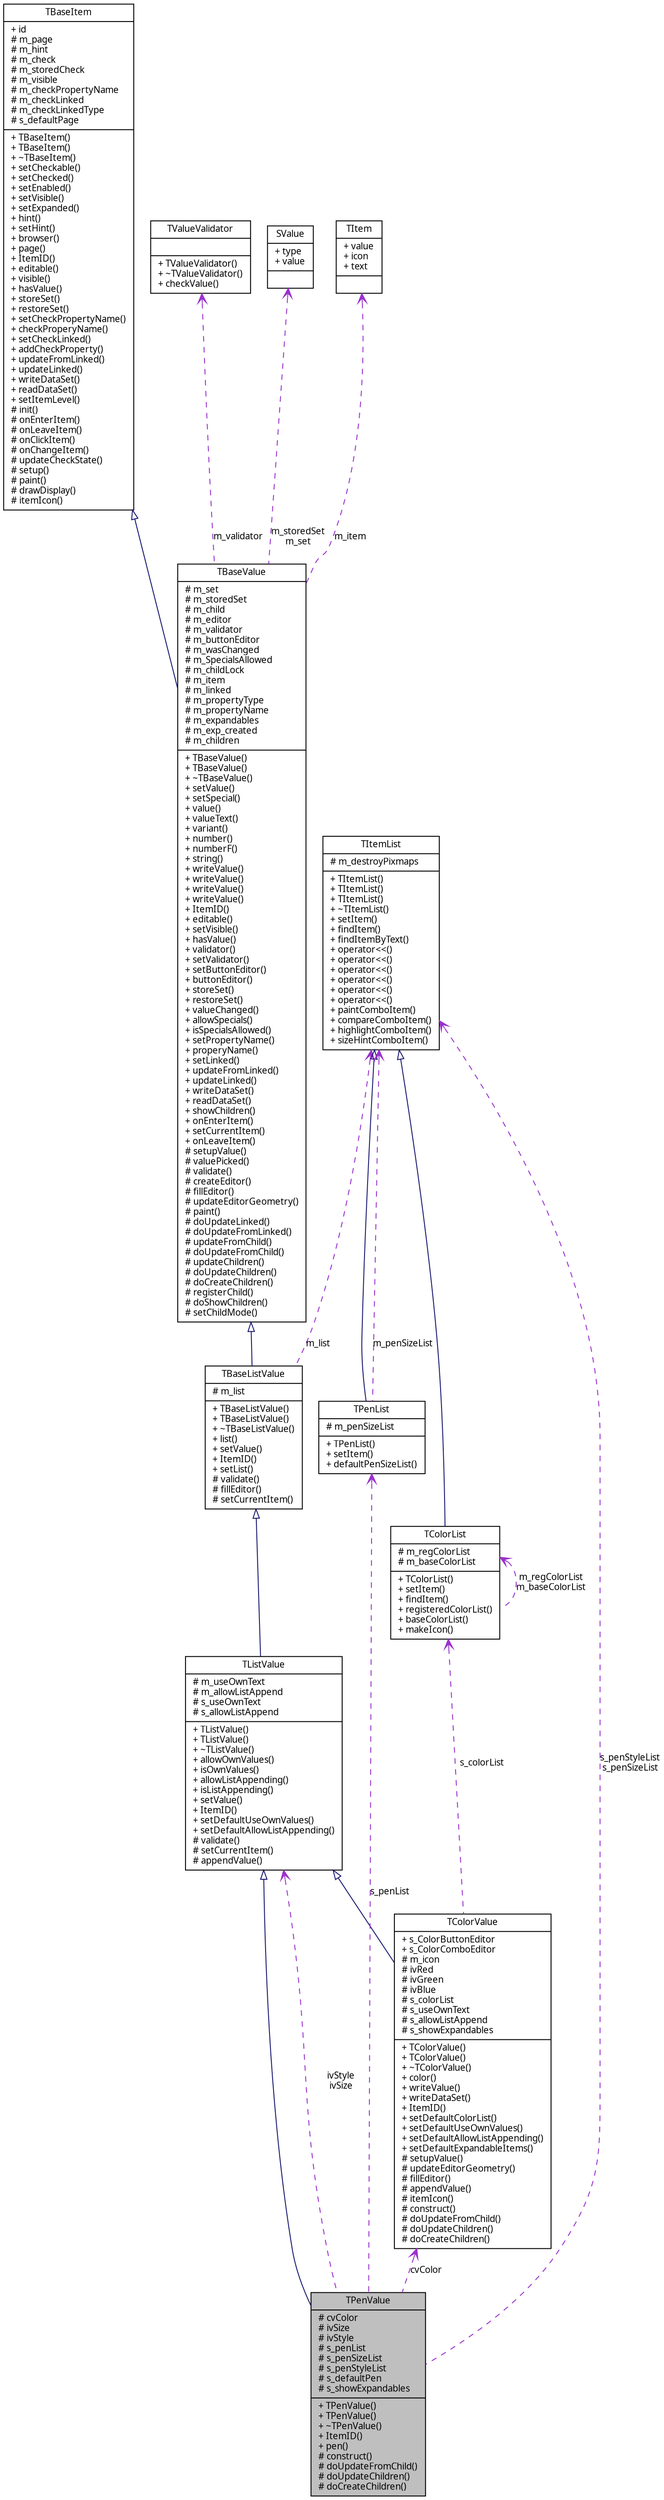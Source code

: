 digraph G
{
  edge [fontname="FreeSans.ttf",fontsize=10,labelfontname="FreeSans.ttf",labelfontsize=10];
  node [fontname="FreeSans.ttf",fontsize=10,shape=record];
  Node1 [label="{TPenValue\n|# cvColor\l# ivSize\l# ivStyle\l# s_penList\l# s_penSizeList\l# s_penStyleList\l# s_defaultPen\l# s_showExpandables\l|+ TPenValue()\l+ TPenValue()\l+ ~TPenValue()\l+ ItemID()\l+ pen()\l# construct()\l# doUpdateFromChild()\l# doUpdateChildren()\l# doCreateChildren()\l}",height=0.2,width=0.4,color="black", fillcolor="grey75", style="filled" fontcolor="black"];
  Node2 -> Node1 [dir=back,color="midnightblue",fontsize=10,style="solid",arrowtail="empty",fontname="FreeSans.ttf"];
  Node2 [label="{TListValue\n|# m_useOwnText\l# m_allowListAppend\l# s_useOwnText\l# s_allowListAppend\l|+ TListValue()\l+ TListValue()\l+ ~TListValue()\l+ allowOwnValues()\l+ isOwnValues()\l+ allowListAppending()\l+ isListAppending()\l+ setValue()\l+ ItemID()\l+ setDefaultUseOwnValues()\l+ setDefaultAllowListAppending()\l# validate()\l# setCurrentItem()\l# appendValue()\l}",height=0.2,width=0.4,color="black", fillcolor="white", style="filled",URL="$classTListValue.html",tooltip="Represents common value item with list support. May be used directly with TItemList..."];
  Node3 -> Node2 [dir=back,color="midnightblue",fontsize=10,style="solid",arrowtail="empty",fontname="FreeSans.ttf"];
  Node3 [label="{TBaseListValue\n|# m_list\l|+ TBaseListValue()\l+ TBaseListValue()\l+ ~TBaseListValue()\l+ list()\l+ setValue()\l+ ItemID()\l+ setList()\l# validate()\l# fillEditor()\l# setCurrentItem()\l}",height=0.2,width=0.4,color="black", fillcolor="white", style="filled",URL="$classTBaseListValue.html",tooltip="Represents abstract value item with list support. Should not be used directly."];
  Node4 -> Node3 [dir=back,color="midnightblue",fontsize=10,style="solid",arrowtail="empty",fontname="FreeSans.ttf"];
  Node4 [label="{TBaseValue\n|# m_set\l# m_storedSet\l# m_child\l# m_editor\l# m_validator\l# m_buttonEditor\l# m_wasChanged\l# m_SpecialsAllowed\l# m_childLock\l# m_item\l# m_linked\l# m_propertyType\l# m_propertyName\l# m_expandables\l# m_exp_created\l# m_children\l|+ TBaseValue()\l+ TBaseValue()\l+ ~TBaseValue()\l+ setValue()\l+ setSpecial()\l+ value()\l+ valueText()\l+ variant()\l+ number()\l+ numberF()\l+ string()\l+ writeValue()\l+ writeValue()\l+ writeValue()\l+ writeValue()\l+ ItemID()\l+ editable()\l+ setVisible()\l+ hasValue()\l+ validator()\l+ setValidator()\l+ setButtonEditor()\l+ buttonEditor()\l+ storeSet()\l+ restoreSet()\l+ valueChanged()\l+ allowSpecials()\l+ isSpecialsAllowed()\l+ setPropertyName()\l+ properyName()\l+ setLinked()\l+ updateFromLinked()\l+ updateLinked()\l+ writeDataSet()\l+ readDataSet()\l+ showChildren()\l+ onEnterItem()\l+ setCurrentItem()\l+ onLeaveItem()\l# setupValue()\l# valuePicked()\l# validate()\l# createEditor()\l# fillEditor()\l# updateEditorGeometry()\l# paint()\l# doUpdateLinked()\l# doUpdateFromLinked()\l# updateFromChild()\l# doUpdateFromChild()\l# updateChildren()\l# doUpdateChildren()\l# doCreateChildren()\l# registerChild()\l# doShowChildren()\l# setChildMode()\l}",height=0.2,width=0.4,color="black", fillcolor="white", style="filled",URL="$classTBaseValue.html",tooltip="A base class for items which provide editable values. Internally it provides support..."];
  Node5 -> Node4 [dir=back,color="midnightblue",fontsize=10,style="solid",arrowtail="empty",fontname="FreeSans.ttf"];
  Node5 [label="{TBaseItem\n|+ id\l# m_page\l# m_hint\l# m_check\l# m_storedCheck\l# m_visible\l# m_checkPropertyName\l# m_checkLinked\l# m_checkLinkedType\l# s_defaultPage\l|+ TBaseItem()\l+ TBaseItem()\l+ ~TBaseItem()\l+ setCheckable()\l+ setChecked()\l+ setEnabled()\l+ setVisible()\l+ setExpanded()\l+ hint()\l+ setHint()\l+ browser()\l+ page()\l+ ItemID()\l+ editable()\l+ visible()\l+ hasValue()\l+ storeSet()\l+ restoreSet()\l+ setCheckPropertyName()\l+ checkProperyName()\l+ setCheckLinked()\l+ addCheckProperty()\l+ updateFromLinked()\l+ updateLinked()\l+ writeDataSet()\l+ readDataSet()\l+ setItemLevel()\l# init()\l# onEnterItem()\l# onLeaveItem()\l# onClickItem()\l# onChangeItem()\l# updateCheckState()\l# setup()\l# paint()\l# drawDisplay()\l# itemIcon()\l}",height=0.2,width=0.4,color="black", fillcolor="white", style="filled",URL="$classTBaseItem.html",tooltip="A base class for Value Browser items. Should not be used directly."];
  Node6 -> Node4 [dir=back,color="darkorchid3",fontsize=10,style="dashed",label="m_validator",arrowtail="open",fontname="FreeSans.ttf"];
  Node6 [label="{TValueValidator\n||+ TValueValidator()\l+ ~TValueValidator()\l+ checkValue()\l}",height=0.2,width=0.4,color="black", fillcolor="white", style="filled",URL="$classTValueValidator.html",tooltip="Abstract class which is used as the base for all value validators."];
  Node7 -> Node4 [dir=back,color="darkorchid3",fontsize=10,style="dashed",label="m_storedSet\nm_set",arrowtail="open",fontname="FreeSans.ttf"];
  Node7 [label="{SValue\n|+ type\l+ value\l|}",height=0.2,width=0.4,color="black", fillcolor="white", style="filled",URL="$structSValue.html",tooltip="Struct SValue holds a value as QVariant and its flags."];
  Node8 -> Node4 [dir=back,color="darkorchid3",fontsize=10,style="dashed",label="m_item",arrowtail="open",fontname="FreeSans.ttf"];
  Node8 [label="{TItem\n|+ value\l+ icon\l+ text\l|}",height=0.2,width=0.4,color="black", fillcolor="white", style="filled",URL="$classTItem.html",tooltip="A common item representing one item in drop-down list of value editor."];
  Node9 -> Node3 [dir=back,color="darkorchid3",fontsize=10,style="dashed",label="m_list",arrowtail="open",fontname="FreeSans.ttf"];
  Node9 [label="{TItemList\n|# m_destroyPixmaps\l|+ TItemList()\l+ TItemList()\l+ TItemList()\l+ ~TItemList()\l+ setItem()\l+ findItem()\l+ findItemByText()\l+ operator\<\<()\l+ operator\<\<()\l+ operator\<\<()\l+ operator\<\<()\l+ operator\<\<()\l+ operator\<\<()\l+ paintComboItem()\l+ compareComboItem()\l+ highlightComboItem()\l+ sizeHintComboItem()\l}",height=0.2,width=0.4,color="black", fillcolor="white", style="filled",URL="$classTItemList.html",tooltip="A common list of TItem items."];
  Node10 -> Node1 [dir=back,color="darkorchid3",fontsize=10,style="dashed",label="s_penList",arrowtail="open",fontname="FreeSans.ttf"];
  Node10 [label="{TPenList\n|# m_penSizeList\l|+ TPenList()\l+ setItem()\l+ defaultPenSizeList()\l}",height=0.2,width=0.4,color="black", fillcolor="white", style="filled",URL="$classTPenList.html",tooltip="A common list of pen values."];
  Node9 -> Node10 [dir=back,color="midnightblue",fontsize=10,style="solid",arrowtail="empty",fontname="FreeSans.ttf"];
  Node9 -> Node10 [dir=back,color="darkorchid3",fontsize=10,style="dashed",label="m_penSizeList",arrowtail="open",fontname="FreeSans.ttf"];
  Node2 -> Node1 [dir=back,color="darkorchid3",fontsize=10,style="dashed",label="ivStyle\nivSize",arrowtail="open",fontname="FreeSans.ttf"];
  Node9 -> Node1 [dir=back,color="darkorchid3",fontsize=10,style="dashed",label="s_penStyleList\ns_penSizeList",arrowtail="open",fontname="FreeSans.ttf"];
  Node11 -> Node1 [dir=back,color="darkorchid3",fontsize=10,style="dashed",label="cvColor",arrowtail="open",fontname="FreeSans.ttf"];
  Node11 [label="{TColorValue\n|+ s_ColorButtonEditor\l+ s_ColorComboEditor\l# m_icon\l# ivRed\l# ivGreen\l# ivBlue\l# s_colorList\l# s_useOwnText\l# s_allowListAppend\l# s_showExpandables\l|+ TColorValue()\l+ TColorValue()\l+ ~TColorValue()\l+ color()\l+ writeValue()\l+ writeDataSet()\l+ ItemID()\l+ setDefaultColorList()\l+ setDefaultUseOwnValues()\l+ setDefaultAllowListAppending()\l+ setDefaultExpandableItems()\l# setupValue()\l# updateEditorGeometry()\l# fillEditor()\l# appendValue()\l# itemIcon()\l# construct()\l# doUpdateFromChild()\l# doUpdateChildren()\l# doCreateChildren()\l}",height=0.2,width=0.4,color="black", fillcolor="white", style="filled",URL="$classTColorValue.html",tooltip="A color value class which allows to store color values as QColor."];
  Node2 -> Node11 [dir=back,color="midnightblue",fontsize=10,style="solid",arrowtail="empty",fontname="FreeSans.ttf"];
  Node12 -> Node11 [dir=back,color="darkorchid3",fontsize=10,style="dashed",label="s_colorList",arrowtail="open",fontname="FreeSans.ttf"];
  Node12 [label="{TColorList\n|# m_regColorList\l# m_baseColorList\l|+ TColorList()\l+ setItem()\l+ findItem()\l+ registeredColorList()\l+ baseColorList()\l+ makeIcon()\l}",height=0.2,width=0.4,color="black", fillcolor="white", style="filled",URL="$classTColorList.html",tooltip="A common list of color values."];
  Node9 -> Node12 [dir=back,color="midnightblue",fontsize=10,style="solid",arrowtail="empty",fontname="FreeSans.ttf"];
  Node12 -> Node12 [dir=back,color="darkorchid3",fontsize=10,style="dashed",label="m_regColorList\nm_baseColorList",arrowtail="open",fontname="FreeSans.ttf"];
}
